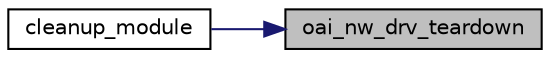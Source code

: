 digraph "oai_nw_drv_teardown"
{
 // LATEX_PDF_SIZE
  edge [fontname="Helvetica",fontsize="10",labelfontname="Helvetica",labelfontsize="10"];
  node [fontname="Helvetica",fontsize="10",shape=record];
  rankdir="RL";
  Node1 [label="oai_nw_drv_teardown",height=0.2,width=0.4,color="black", fillcolor="grey75", style="filled", fontcolor="black",tooltip=" "];
  Node1 -> Node2 [dir="back",color="midnightblue",fontsize="10",style="solid",fontname="Helvetica"];
  Node2 [label="cleanup_module",height=0.2,width=0.4,color="black", fillcolor="white", style="filled",URL="$LITE_2device_8c.html#abb8e1606224e802418862b898888063a",tooltip=" "];
}
